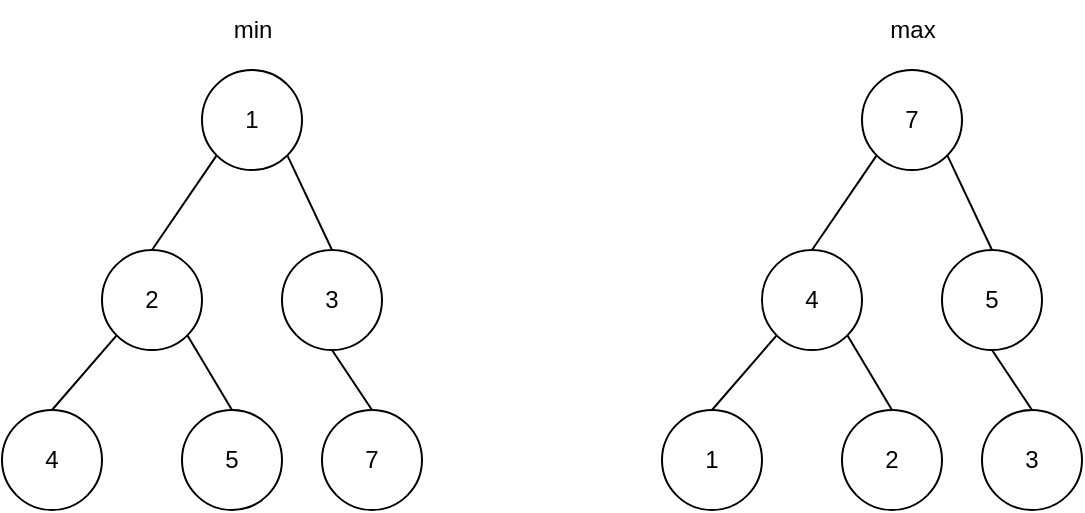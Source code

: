 <mxfile>
    <diagram id="qGX-irW8u-5eHAV4Iq2M" name="Page-1">
        <mxGraphModel dx="597" dy="329" grid="1" gridSize="10" guides="1" tooltips="1" connect="1" arrows="1" fold="1" page="1" pageScale="1" pageWidth="850" pageHeight="1100" math="0" shadow="0">
            <root>
                <mxCell id="0"/>
                <mxCell id="1" parent="0"/>
                <mxCell id="2" style="edgeStyle=none;html=1;exitX=0;exitY=1;exitDx=0;exitDy=0;entryX=0.5;entryY=0;entryDx=0;entryDy=0;endArrow=none;endFill=0;" edge="1" parent="1" source="4" target="7">
                    <mxGeometry relative="1" as="geometry"/>
                </mxCell>
                <mxCell id="3" style="edgeStyle=none;html=1;exitX=1;exitY=1;exitDx=0;exitDy=0;entryX=0.5;entryY=0;entryDx=0;entryDy=0;endArrow=none;endFill=0;" edge="1" parent="1" source="4" target="8">
                    <mxGeometry relative="1" as="geometry"/>
                </mxCell>
                <mxCell id="4" value="1" style="ellipse;whiteSpace=wrap;html=1;" vertex="1" parent="1">
                    <mxGeometry x="255" y="160" width="50" height="50" as="geometry"/>
                </mxCell>
                <mxCell id="5" style="edgeStyle=none;html=1;exitX=1;exitY=1;exitDx=0;exitDy=0;entryX=0.5;entryY=0;entryDx=0;entryDy=0;endArrow=none;endFill=0;" edge="1" parent="1" source="7" target="12">
                    <mxGeometry relative="1" as="geometry"/>
                </mxCell>
                <mxCell id="6" style="edgeStyle=none;html=1;exitX=0;exitY=1;exitDx=0;exitDy=0;entryX=0.5;entryY=0;entryDx=0;entryDy=0;endArrow=none;endFill=0;" edge="1" parent="1" source="7" target="9">
                    <mxGeometry relative="1" as="geometry"/>
                </mxCell>
                <mxCell id="7" value="2" style="ellipse;whiteSpace=wrap;html=1;" vertex="1" parent="1">
                    <mxGeometry x="205" y="250" width="50" height="50" as="geometry"/>
                </mxCell>
                <mxCell id="8" value="3" style="ellipse;whiteSpace=wrap;html=1;" vertex="1" parent="1">
                    <mxGeometry x="295" y="250" width="50" height="50" as="geometry"/>
                </mxCell>
                <mxCell id="9" value="4" style="ellipse;whiteSpace=wrap;html=1;" vertex="1" parent="1">
                    <mxGeometry x="155" y="330" width="50" height="50" as="geometry"/>
                </mxCell>
                <mxCell id="11" style="edgeStyle=none;html=1;exitX=0.5;exitY=1;exitDx=0;exitDy=0;entryX=0.5;entryY=0;entryDx=0;entryDy=0;endArrow=none;endFill=0;" edge="1" parent="1" source="8" target="14">
                    <mxGeometry relative="1" as="geometry"/>
                </mxCell>
                <mxCell id="12" value="5" style="ellipse;whiteSpace=wrap;html=1;" vertex="1" parent="1">
                    <mxGeometry x="245" y="330" width="50" height="50" as="geometry"/>
                </mxCell>
                <mxCell id="14" value="7" style="ellipse;whiteSpace=wrap;html=1;" vertex="1" parent="1">
                    <mxGeometry x="315" y="330" width="50" height="50" as="geometry"/>
                </mxCell>
                <mxCell id="15" style="edgeStyle=none;html=1;exitX=0;exitY=1;exitDx=0;exitDy=0;entryX=0.5;entryY=0;entryDx=0;entryDy=0;endArrow=none;endFill=0;" edge="1" parent="1" source="17" target="20">
                    <mxGeometry relative="1" as="geometry"/>
                </mxCell>
                <mxCell id="16" style="edgeStyle=none;html=1;exitX=1;exitY=1;exitDx=0;exitDy=0;entryX=0.5;entryY=0;entryDx=0;entryDy=0;endArrow=none;endFill=0;" edge="1" parent="1" source="17" target="21">
                    <mxGeometry relative="1" as="geometry"/>
                </mxCell>
                <mxCell id="17" value="7" style="ellipse;whiteSpace=wrap;html=1;" vertex="1" parent="1">
                    <mxGeometry x="585" y="160" width="50" height="50" as="geometry"/>
                </mxCell>
                <mxCell id="18" style="edgeStyle=none;html=1;exitX=1;exitY=1;exitDx=0;exitDy=0;entryX=0.5;entryY=0;entryDx=0;entryDy=0;endArrow=none;endFill=0;" edge="1" parent="1" source="20" target="24">
                    <mxGeometry relative="1" as="geometry"/>
                </mxCell>
                <mxCell id="19" style="edgeStyle=none;html=1;exitX=0;exitY=1;exitDx=0;exitDy=0;entryX=0.5;entryY=0;entryDx=0;entryDy=0;endArrow=none;endFill=0;" edge="1" parent="1" source="20" target="22">
                    <mxGeometry relative="1" as="geometry"/>
                </mxCell>
                <mxCell id="20" value="4" style="ellipse;whiteSpace=wrap;html=1;" vertex="1" parent="1">
                    <mxGeometry x="535" y="250" width="50" height="50" as="geometry"/>
                </mxCell>
                <mxCell id="21" value="5" style="ellipse;whiteSpace=wrap;html=1;" vertex="1" parent="1">
                    <mxGeometry x="625" y="250" width="50" height="50" as="geometry"/>
                </mxCell>
                <mxCell id="22" value="1" style="ellipse;whiteSpace=wrap;html=1;" vertex="1" parent="1">
                    <mxGeometry x="485" y="330" width="50" height="50" as="geometry"/>
                </mxCell>
                <mxCell id="23" style="edgeStyle=none;html=1;exitX=0.5;exitY=1;exitDx=0;exitDy=0;entryX=0.5;entryY=0;entryDx=0;entryDy=0;endArrow=none;endFill=0;" edge="1" parent="1" source="21" target="25">
                    <mxGeometry relative="1" as="geometry"/>
                </mxCell>
                <mxCell id="24" value="2" style="ellipse;whiteSpace=wrap;html=1;" vertex="1" parent="1">
                    <mxGeometry x="575" y="330" width="50" height="50" as="geometry"/>
                </mxCell>
                <mxCell id="25" value="3" style="ellipse;whiteSpace=wrap;html=1;" vertex="1" parent="1">
                    <mxGeometry x="645" y="330" width="50" height="50" as="geometry"/>
                </mxCell>
                <mxCell id="26" value="min" style="text;html=1;align=center;verticalAlign=middle;resizable=0;points=[];autosize=1;strokeColor=none;fillColor=none;" vertex="1" parent="1">
                    <mxGeometry x="260" y="125" width="40" height="30" as="geometry"/>
                </mxCell>
                <mxCell id="27" value="max" style="text;html=1;align=center;verticalAlign=middle;resizable=0;points=[];autosize=1;strokeColor=none;fillColor=none;" vertex="1" parent="1">
                    <mxGeometry x="585" y="125" width="50" height="30" as="geometry"/>
                </mxCell>
            </root>
        </mxGraphModel>
    </diagram>
</mxfile>